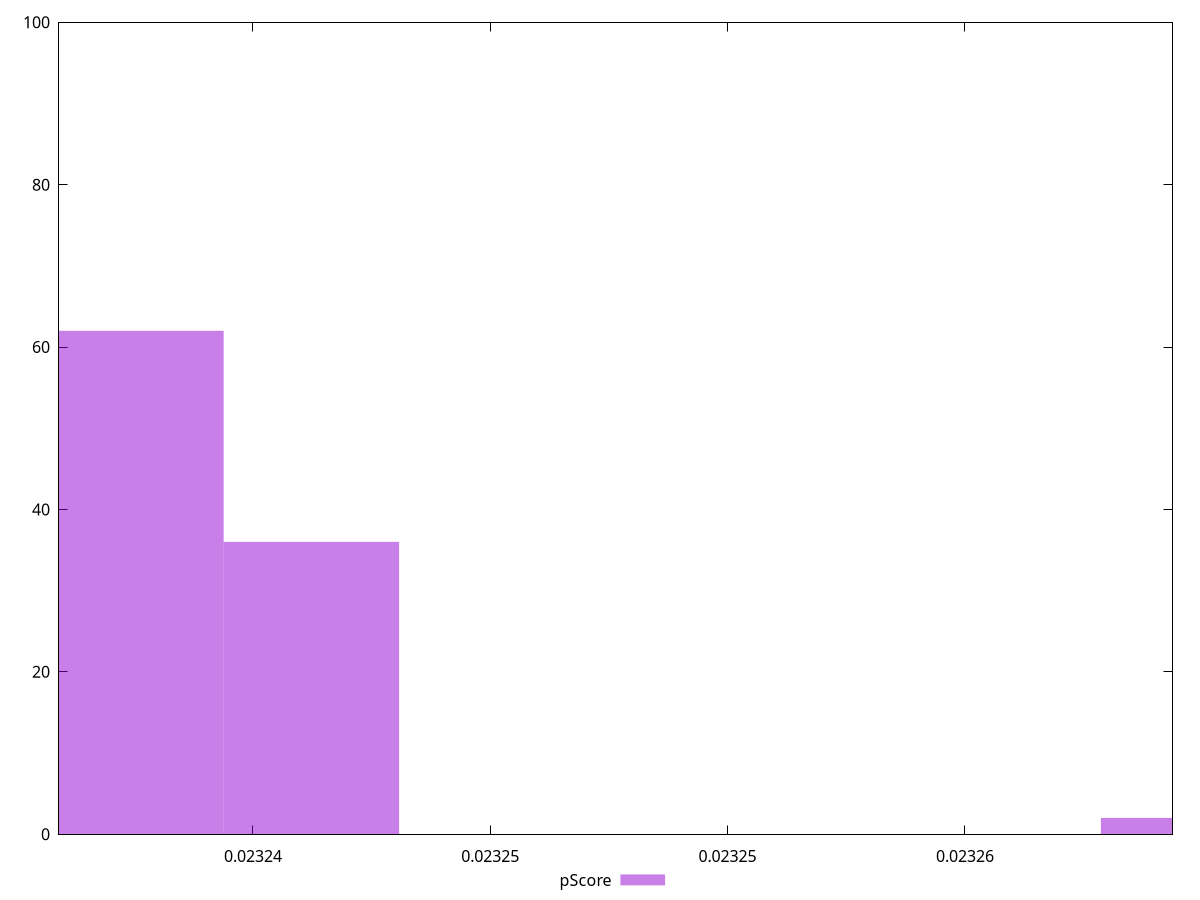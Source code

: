 reset

$pScore <<EOF
0.023259712070655893 2
0.023241231447685404 36
0.023237535323091307 62
EOF

set key outside below
set boxwidth 0.0000036961245940975516
set xrange [0.02323591445345219:0.023259372443745707]
set yrange [0:100]
set trange [0:100]
set style fill transparent solid 0.5 noborder
set terminal svg size 640, 490 enhanced background rgb 'white'
set output "report_00019_2021-02-10T18-14-37.922Z//uses-long-cache-ttl/samples/pages+cached/pScore/histogram.svg"

plot $pScore title "pScore" with boxes

reset

